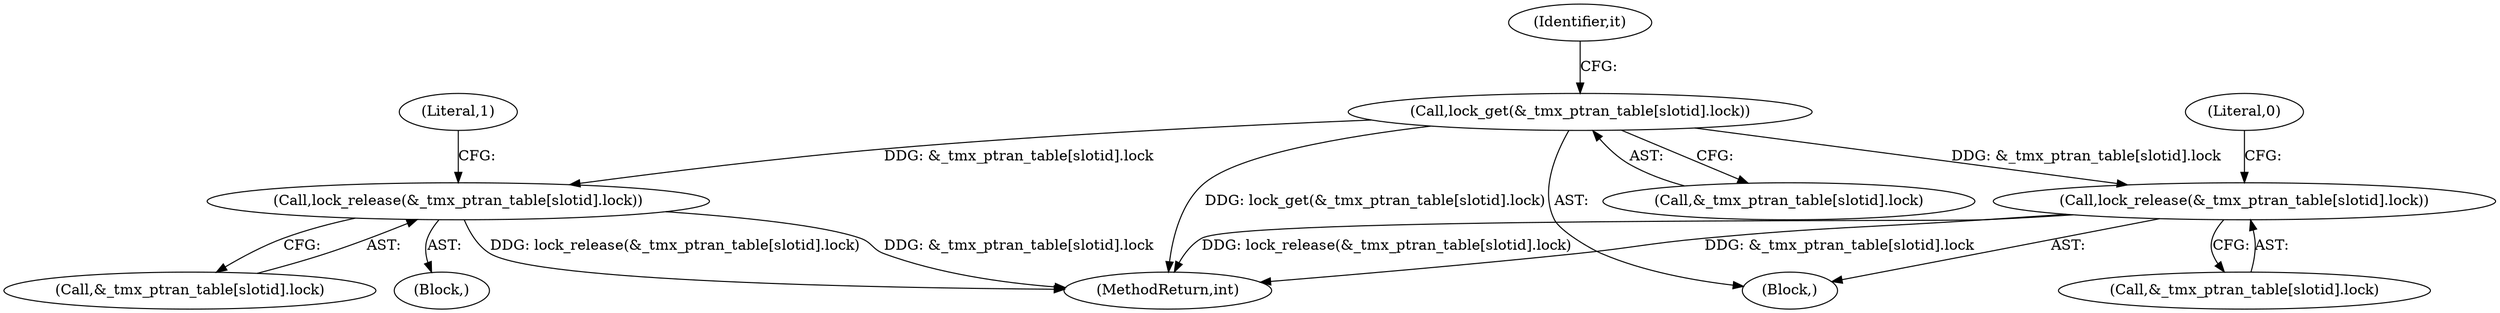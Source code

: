 digraph "0_kamailio_e1d8008a09d9390ebaf698abe8909e10dfec4097@array" {
"1000755" [label="(Call,lock_get(&_tmx_ptran_table[slotid].lock))"];
"1001030" [label="(Call,lock_release(&_tmx_ptran_table[slotid].lock))"];
"1001039" [label="(Call,lock_release(&_tmx_ptran_table[slotid].lock))"];
"1000763" [label="(Identifier,it)"];
"1001047" [label="(Literal,0)"];
"1000755" [label="(Call,lock_get(&_tmx_ptran_table[slotid].lock))"];
"1001030" [label="(Call,lock_release(&_tmx_ptran_table[slotid].lock))"];
"1001038" [label="(Literal,1)"];
"1000756" [label="(Call,&_tmx_ptran_table[slotid].lock)"];
"1001040" [label="(Call,&_tmx_ptran_table[slotid].lock)"];
"1001031" [label="(Call,&_tmx_ptran_table[slotid].lock)"];
"1001048" [label="(MethodReturn,int)"];
"1001039" [label="(Call,lock_release(&_tmx_ptran_table[slotid].lock))"];
"1000780" [label="(Block,)"];
"1000104" [label="(Block,)"];
"1000755" -> "1000104"  [label="AST: "];
"1000755" -> "1000756"  [label="CFG: "];
"1000756" -> "1000755"  [label="AST: "];
"1000763" -> "1000755"  [label="CFG: "];
"1000755" -> "1001048"  [label="DDG: lock_get(&_tmx_ptran_table[slotid].lock)"];
"1000755" -> "1001030"  [label="DDG: &_tmx_ptran_table[slotid].lock"];
"1000755" -> "1001039"  [label="DDG: &_tmx_ptran_table[slotid].lock"];
"1001030" -> "1000780"  [label="AST: "];
"1001030" -> "1001031"  [label="CFG: "];
"1001031" -> "1001030"  [label="AST: "];
"1001038" -> "1001030"  [label="CFG: "];
"1001030" -> "1001048"  [label="DDG: lock_release(&_tmx_ptran_table[slotid].lock)"];
"1001030" -> "1001048"  [label="DDG: &_tmx_ptran_table[slotid].lock"];
"1001039" -> "1000104"  [label="AST: "];
"1001039" -> "1001040"  [label="CFG: "];
"1001040" -> "1001039"  [label="AST: "];
"1001047" -> "1001039"  [label="CFG: "];
"1001039" -> "1001048"  [label="DDG: &_tmx_ptran_table[slotid].lock"];
"1001039" -> "1001048"  [label="DDG: lock_release(&_tmx_ptran_table[slotid].lock)"];
}
